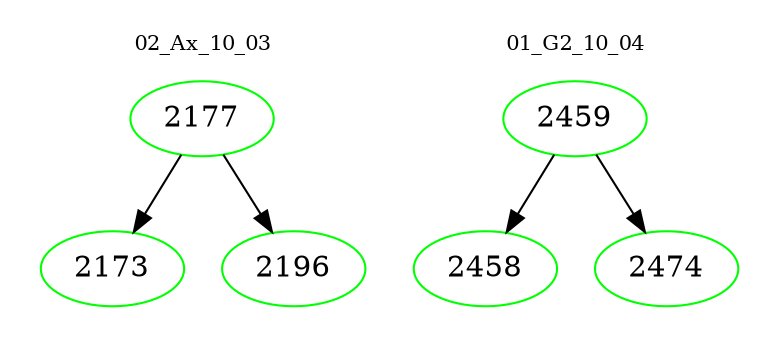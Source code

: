 digraph{
subgraph cluster_0 {
color = white
label = "02_Ax_10_03";
fontsize=10;
T0_2177 [label="2177", color="green"]
T0_2177 -> T0_2173 [color="black"]
T0_2173 [label="2173", color="green"]
T0_2177 -> T0_2196 [color="black"]
T0_2196 [label="2196", color="green"]
}
subgraph cluster_1 {
color = white
label = "01_G2_10_04";
fontsize=10;
T1_2459 [label="2459", color="green"]
T1_2459 -> T1_2458 [color="black"]
T1_2458 [label="2458", color="green"]
T1_2459 -> T1_2474 [color="black"]
T1_2474 [label="2474", color="green"]
}
}
